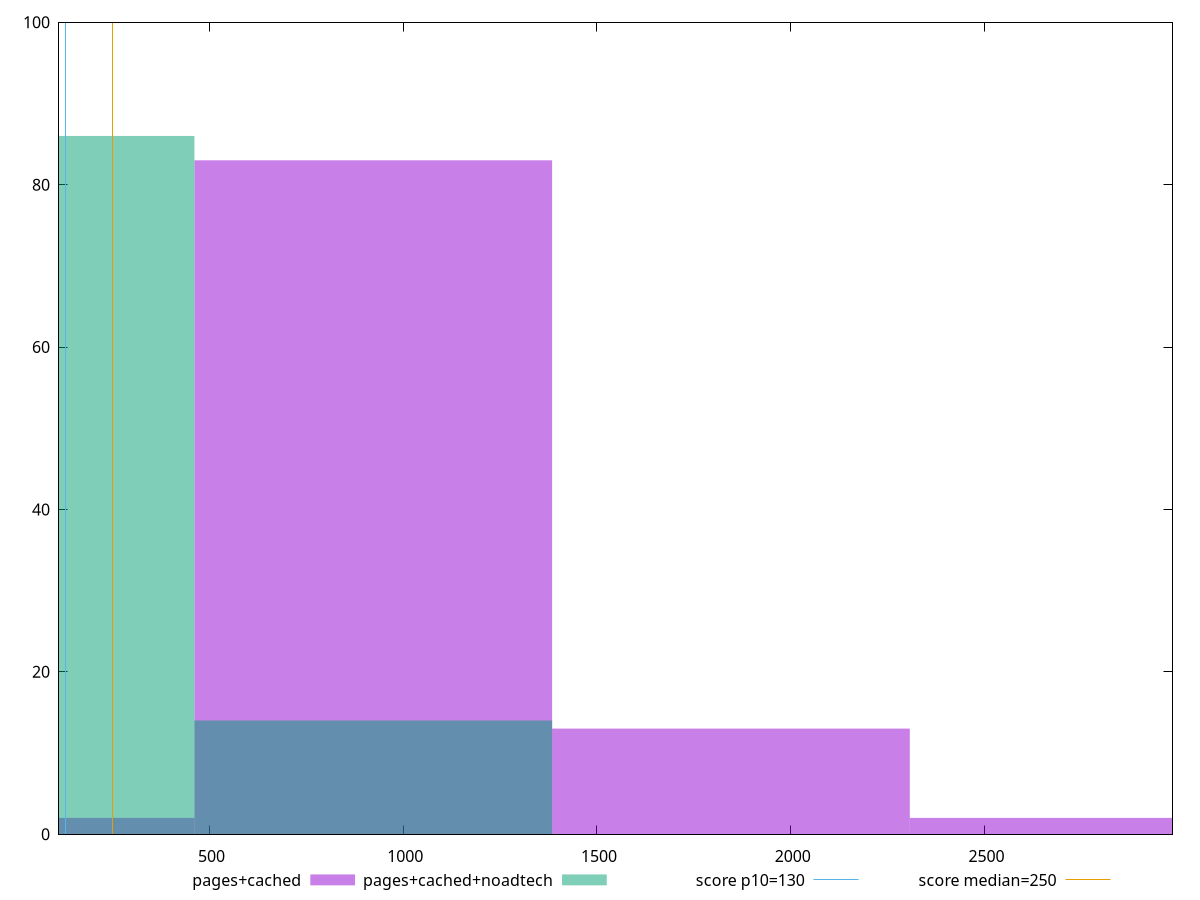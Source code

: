 reset

$pagesCached <<EOF
922.8954130057527 83
1845.7908260115055 13
2768.6862390172582 2
0 2
EOF

$pagesCachedNoadtech <<EOF
0 86
922.8954130057527 14
EOF

set key outside below
set boxwidth 922.8954130057527
set xrange [112:2984.9999999999973]
set yrange [0:100]
set trange [0:100]
set style fill transparent solid 0.5 noborder

set parametric
set terminal svg size 640, 500 enhanced background rgb 'white'
set output "report_00015_2021-02-09T16-11-33.973Z/max-potential-fid/comparison/histogram/1_vs_2.svg"

plot $pagesCached title "pages+cached" with boxes, \
     $pagesCachedNoadtech title "pages+cached+noadtech" with boxes, \
     130,t title "score p10=130", \
     250,t title "score median=250"

reset
